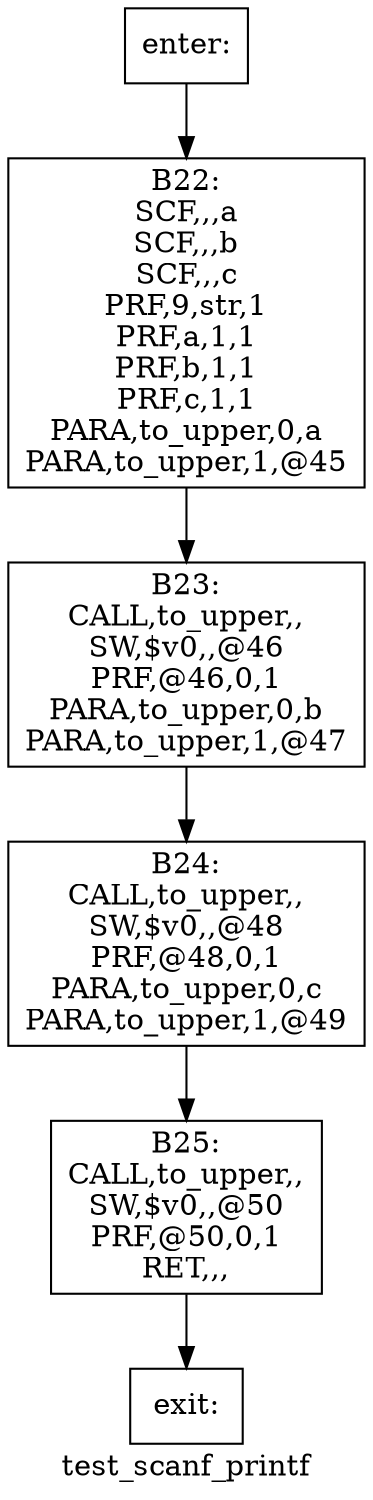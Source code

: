 digraph test_scanf_printf{
label =test_scanf_printf
B22[label="B22:\nSCF,,,a\nSCF,,,b\nSCF,,,c\nPRF,9,str,1\nPRF,a,1,1\nPRF,b,1,1\nPRF,c,1,1\nPARA,to_upper,0,a\nPARA,to_upper,1,@45\n" shape=box]
B23[label="B23:\nCALL,to_upper,,\nSW,$v0,,@46\nPRF,@46,0,1\nPARA,to_upper,0,b\nPARA,to_upper,1,@47\n" shape=box]
B24[label="B24:\nCALL,to_upper,,\nSW,$v0,,@48\nPRF,@48,0,1\nPARA,to_upper,0,c\nPARA,to_upper,1,@49\n" shape=box]
B25[label="B25:\nCALL,to_upper,,\nSW,$v0,,@50\nPRF,@50,0,1\nRET,,,\n" shape=box]
enter[label="enter:\n" shape=box]
exit[label="exit:\n" shape=box]
B22->B23
B23->B24
B24->B25
B25->exit
enter->B22
}
